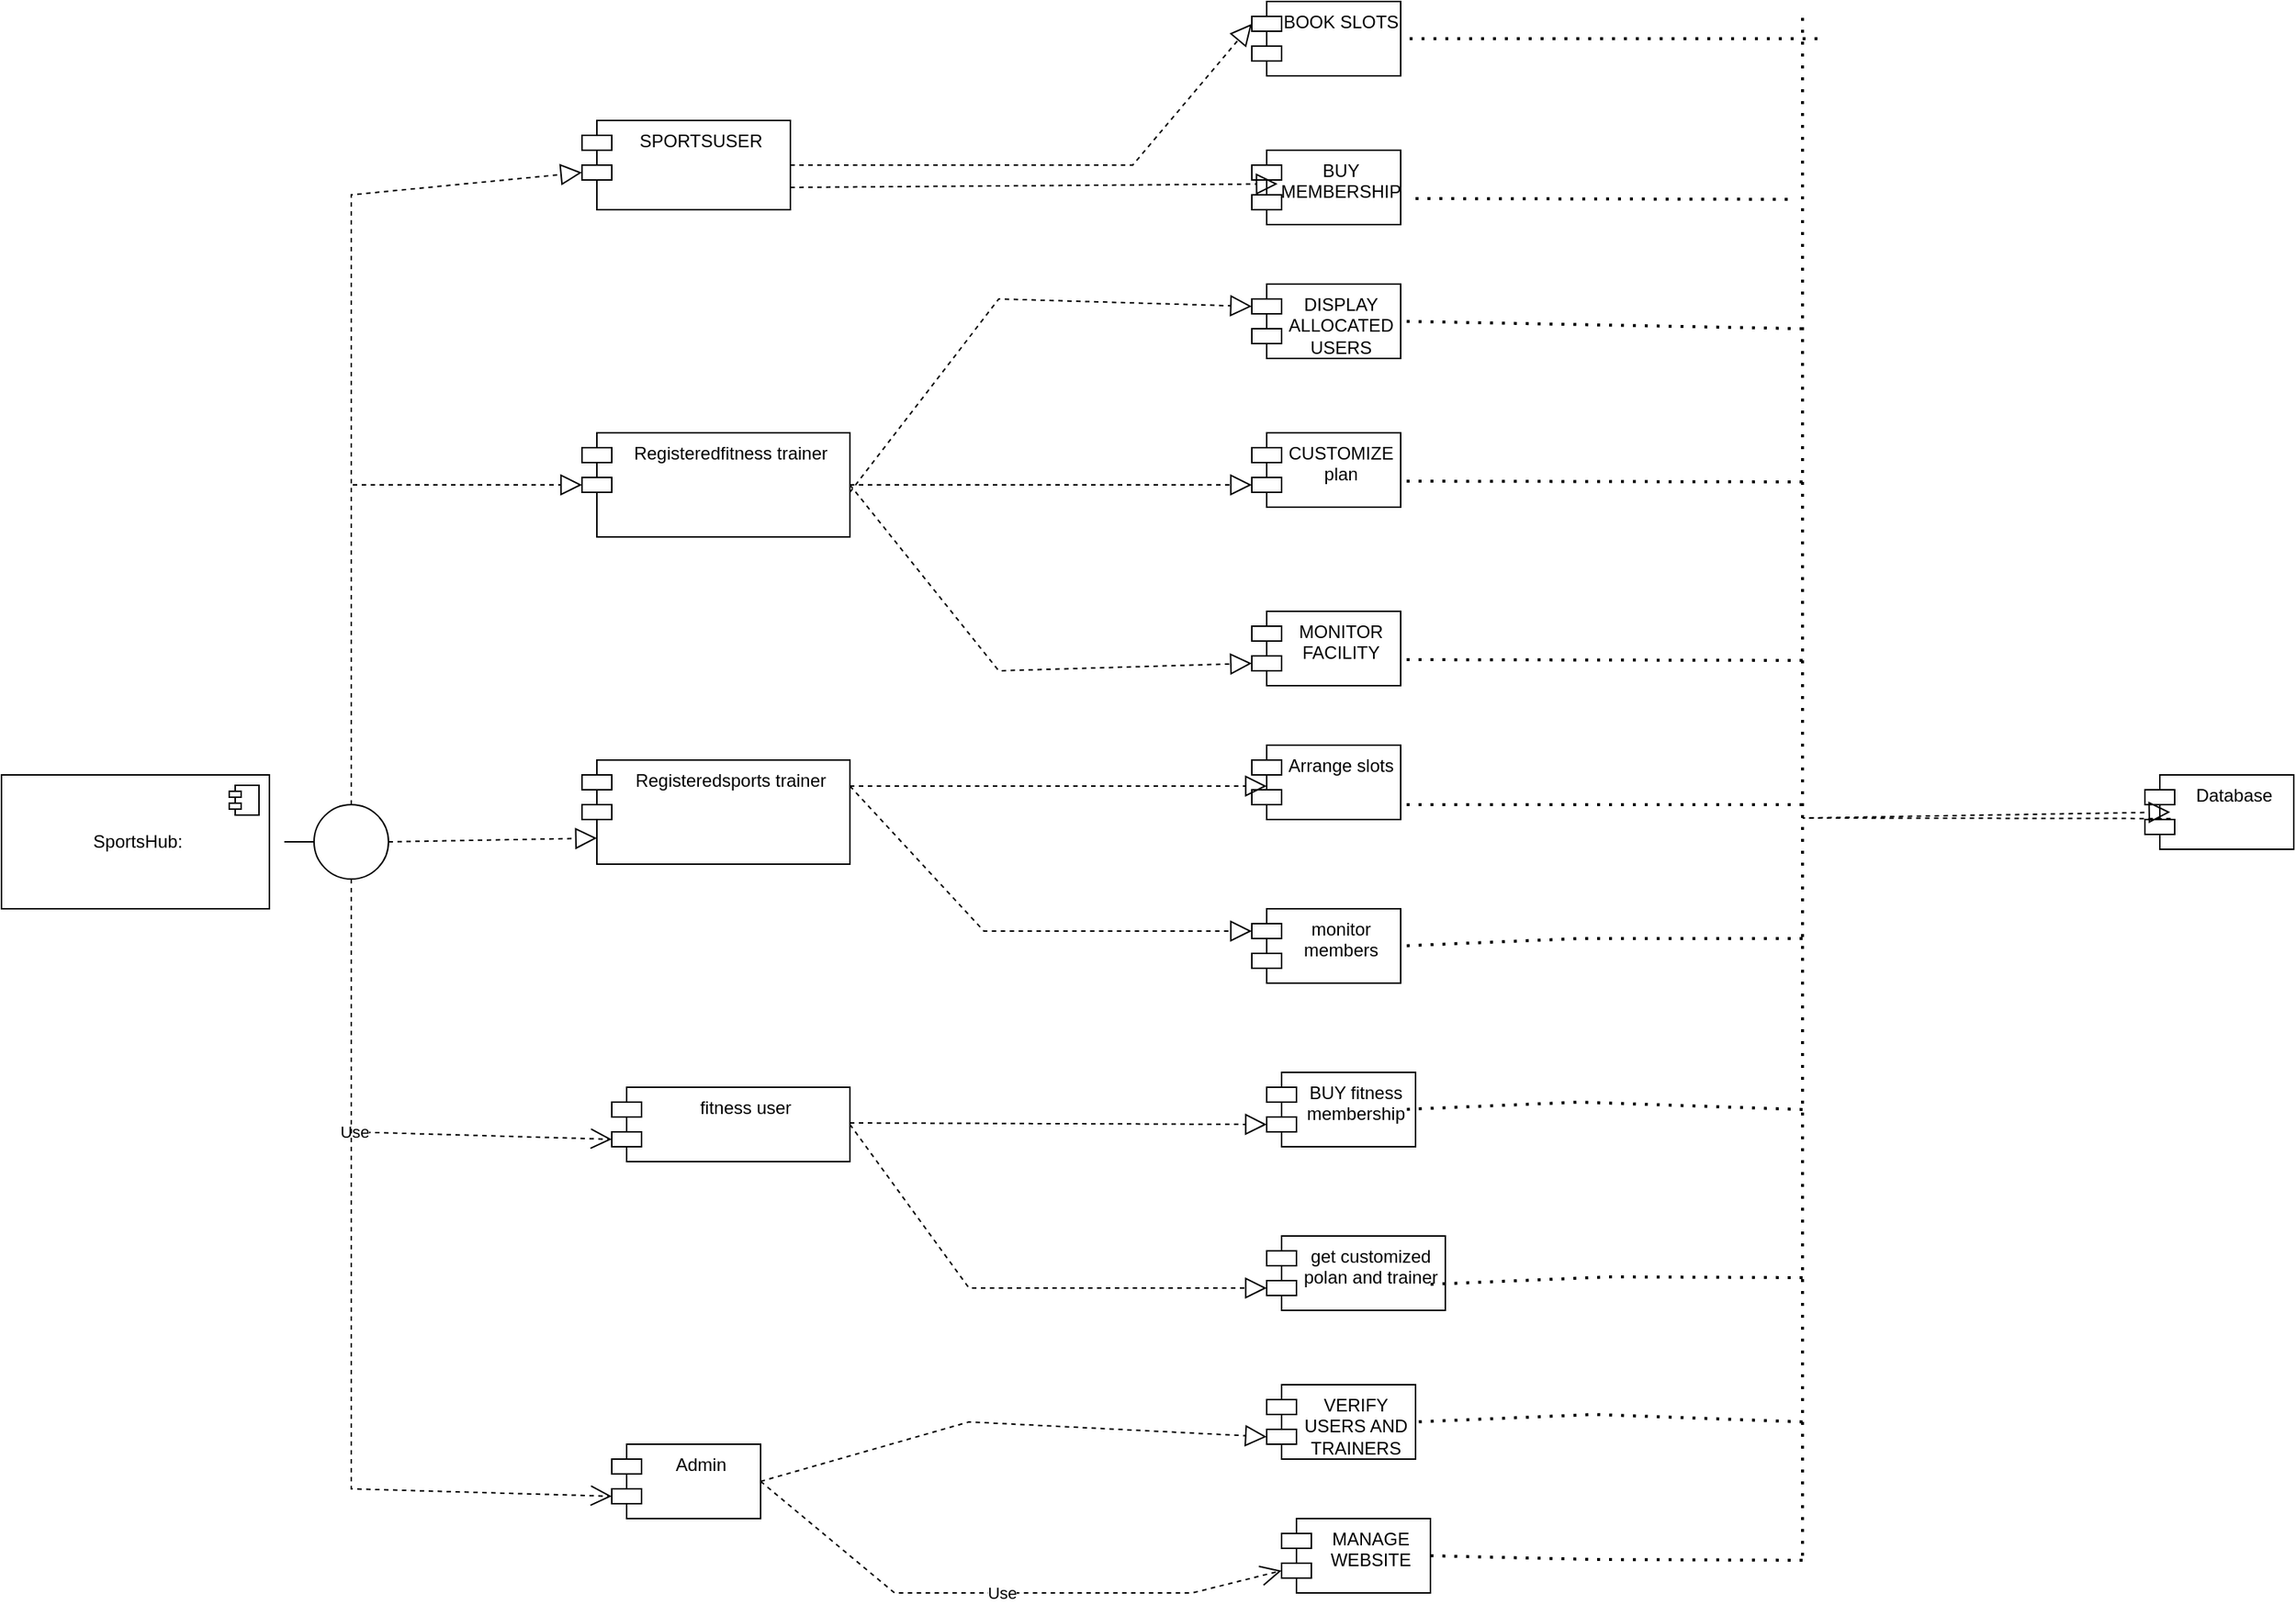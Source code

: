 <mxfile version="21.6.5" type="device">
  <diagram name="Page-1" id="zRds7ZYiZz9k-6JuOCyM">
    <mxGraphModel dx="1446" dy="710" grid="1" gridSize="10" guides="1" tooltips="1" connect="1" arrows="1" fold="1" page="1" pageScale="1" pageWidth="4681" pageHeight="3300" math="0" shadow="0">
      <root>
        <mxCell id="0" />
        <mxCell id="1" parent="0" />
        <mxCell id="XRiAmYlJoA9SLsXIZCaJ-3" value="&amp;nbsp;SportsHub:" style="html=1;dropTarget=0;whiteSpace=wrap;" parent="1" vertex="1">
          <mxGeometry y="600" width="180" height="90" as="geometry" />
        </mxCell>
        <mxCell id="XRiAmYlJoA9SLsXIZCaJ-4" value="" style="shape=module;jettyWidth=8;jettyHeight=4;" parent="XRiAmYlJoA9SLsXIZCaJ-3" vertex="1">
          <mxGeometry x="1" width="20" height="20" relative="1" as="geometry">
            <mxPoint x="-27" y="7" as="offset" />
          </mxGeometry>
        </mxCell>
        <mxCell id="XRiAmYlJoA9SLsXIZCaJ-5" value="SPORTSUSER" style="shape=module;align=left;spacingLeft=20;align=center;verticalAlign=top;whiteSpace=wrap;html=1;" parent="1" vertex="1">
          <mxGeometry x="390" y="160" width="140" height="60" as="geometry" />
        </mxCell>
        <mxCell id="XRiAmYlJoA9SLsXIZCaJ-6" value="Registeredfitness trainer" style="shape=module;align=left;spacingLeft=20;align=center;verticalAlign=top;whiteSpace=wrap;html=1;" parent="1" vertex="1">
          <mxGeometry x="390" y="370" width="180" height="70" as="geometry" />
        </mxCell>
        <mxCell id="XRiAmYlJoA9SLsXIZCaJ-7" value="fitness user" style="shape=module;align=left;spacingLeft=20;align=center;verticalAlign=top;whiteSpace=wrap;html=1;" parent="1" vertex="1">
          <mxGeometry x="410" y="810" width="160" height="50" as="geometry" />
        </mxCell>
        <mxCell id="XRiAmYlJoA9SLsXIZCaJ-11" value="BUY MEMBERSHIP" style="shape=module;align=left;spacingLeft=20;align=center;verticalAlign=top;whiteSpace=wrap;html=1;" parent="1" vertex="1">
          <mxGeometry x="840" y="180" width="100" height="50" as="geometry" />
        </mxCell>
        <mxCell id="XRiAmYlJoA9SLsXIZCaJ-12" value="DISPLAY&lt;br&gt;ALLOCATED USERS" style="shape=module;align=left;spacingLeft=20;align=center;verticalAlign=top;whiteSpace=wrap;html=1;" parent="1" vertex="1">
          <mxGeometry x="840" y="270" width="100" height="50" as="geometry" />
        </mxCell>
        <mxCell id="XRiAmYlJoA9SLsXIZCaJ-13" value="CUSTOMIZE plan" style="shape=module;align=left;spacingLeft=20;align=center;verticalAlign=top;whiteSpace=wrap;html=1;" parent="1" vertex="1">
          <mxGeometry x="840" y="370" width="100" height="50" as="geometry" />
        </mxCell>
        <mxCell id="XRiAmYlJoA9SLsXIZCaJ-18" value="Database" style="shape=module;align=left;spacingLeft=20;align=center;verticalAlign=top;whiteSpace=wrap;html=1;" parent="1" vertex="1">
          <mxGeometry x="1440" y="600" width="100" height="50" as="geometry" />
        </mxCell>
        <mxCell id="XRiAmYlJoA9SLsXIZCaJ-21" value="BOOK SLOTS" style="shape=module;align=left;spacingLeft=20;align=center;verticalAlign=top;whiteSpace=wrap;html=1;" parent="1" vertex="1">
          <mxGeometry x="840" y="80" width="100" height="50" as="geometry" />
        </mxCell>
        <mxCell id="XRiAmYlJoA9SLsXIZCaJ-26" value="MONITOR FACILITY" style="shape=module;align=left;spacingLeft=20;align=center;verticalAlign=top;whiteSpace=wrap;html=1;" parent="1" vertex="1">
          <mxGeometry x="840" y="490" width="100" height="50" as="geometry" />
        </mxCell>
        <mxCell id="XRiAmYlJoA9SLsXIZCaJ-28" value="MANAGE WEBSITE" style="shape=module;align=left;spacingLeft=20;align=center;verticalAlign=top;whiteSpace=wrap;html=1;" parent="1" vertex="1">
          <mxGeometry x="860" y="1100" width="100" height="50" as="geometry" />
        </mxCell>
        <mxCell id="XRiAmYlJoA9SLsXIZCaJ-30" value="Admin" style="shape=module;align=left;spacingLeft=20;align=center;verticalAlign=top;whiteSpace=wrap;html=1;" parent="1" vertex="1">
          <mxGeometry x="410" y="1050" width="100" height="50" as="geometry" />
        </mxCell>
        <mxCell id="W-olzOlRu0JeUc6V83ey-1" value="" style="ellipse;whiteSpace=wrap;html=1;aspect=fixed;" parent="1" vertex="1">
          <mxGeometry x="210" y="620" width="50" height="50" as="geometry" />
        </mxCell>
        <mxCell id="W-olzOlRu0JeUc6V83ey-9" value="Use" style="endArrow=open;endSize=12;dashed=1;html=1;rounded=0;entryX=0;entryY=0;entryDx=0;entryDy=35;entryPerimeter=0;exitX=1;exitY=0.5;exitDx=0;exitDy=0;" parent="1" source="XRiAmYlJoA9SLsXIZCaJ-30" target="XRiAmYlJoA9SLsXIZCaJ-28" edge="1">
          <mxGeometry width="160" relative="1" as="geometry">
            <mxPoint x="520" y="1125" as="sourcePoint" />
            <mxPoint x="780" y="1160" as="targetPoint" />
            <Array as="points">
              <mxPoint x="600" y="1150" />
              <mxPoint x="800" y="1150" />
            </Array>
          </mxGeometry>
        </mxCell>
        <mxCell id="W-olzOlRu0JeUc6V83ey-12" value="Registeredsports trainer" style="shape=module;align=left;spacingLeft=20;align=center;verticalAlign=top;whiteSpace=wrap;html=1;" parent="1" vertex="1">
          <mxGeometry x="390" y="590" width="180" height="70" as="geometry" />
        </mxCell>
        <mxCell id="W-olzOlRu0JeUc6V83ey-15" value="Use" style="endArrow=open;endSize=12;dashed=1;html=1;rounded=0;exitX=0.5;exitY=1;exitDx=0;exitDy=0;entryX=0;entryY=0;entryDx=0;entryDy=35;entryPerimeter=0;" parent="1" source="W-olzOlRu0JeUc6V83ey-1" target="XRiAmYlJoA9SLsXIZCaJ-7" edge="1">
          <mxGeometry width="160" relative="1" as="geometry">
            <mxPoint x="310" y="440" as="sourcePoint" />
            <mxPoint x="470" y="440" as="targetPoint" />
            <Array as="points">
              <mxPoint x="235" y="840" />
            </Array>
          </mxGeometry>
        </mxCell>
        <mxCell id="W-olzOlRu0JeUc6V83ey-16" value="" style="endArrow=open;endSize=12;dashed=1;html=1;rounded=0;exitX=0.5;exitY=1;exitDx=0;exitDy=0;entryX=0;entryY=0;entryDx=0;entryDy=35;entryPerimeter=0;" parent="1" source="W-olzOlRu0JeUc6V83ey-1" target="XRiAmYlJoA9SLsXIZCaJ-30" edge="1">
          <mxGeometry width="160" relative="1" as="geometry">
            <mxPoint x="310" y="440" as="sourcePoint" />
            <mxPoint x="470" y="440" as="targetPoint" />
            <Array as="points">
              <mxPoint x="235" y="1080" />
            </Array>
          </mxGeometry>
        </mxCell>
        <mxCell id="W-olzOlRu0JeUc6V83ey-20" value="" style="endArrow=block;dashed=1;endFill=0;endSize=12;html=1;rounded=0;exitX=0.5;exitY=0;exitDx=0;exitDy=0;entryX=0;entryY=0;entryDx=0;entryDy=35;entryPerimeter=0;" parent="1" source="W-olzOlRu0JeUc6V83ey-1" target="XRiAmYlJoA9SLsXIZCaJ-5" edge="1">
          <mxGeometry width="160" relative="1" as="geometry">
            <mxPoint x="310" y="440" as="sourcePoint" />
            <mxPoint x="470" y="440" as="targetPoint" />
            <Array as="points">
              <mxPoint x="235" y="210" />
            </Array>
          </mxGeometry>
        </mxCell>
        <mxCell id="W-olzOlRu0JeUc6V83ey-21" value="" style="endArrow=block;dashed=1;endFill=0;endSize=12;html=1;rounded=0;exitX=0.5;exitY=0;exitDx=0;exitDy=0;entryX=0;entryY=0;entryDx=0;entryDy=35;entryPerimeter=0;" parent="1" source="W-olzOlRu0JeUc6V83ey-1" target="XRiAmYlJoA9SLsXIZCaJ-6" edge="1">
          <mxGeometry width="160" relative="1" as="geometry">
            <mxPoint x="310" y="440" as="sourcePoint" />
            <mxPoint x="470" y="440" as="targetPoint" />
            <Array as="points">
              <mxPoint x="235" y="405" />
            </Array>
          </mxGeometry>
        </mxCell>
        <mxCell id="W-olzOlRu0JeUc6V83ey-22" value="" style="endArrow=block;dashed=1;endFill=0;endSize=12;html=1;rounded=0;exitX=1;exitY=0.5;exitDx=0;exitDy=0;entryX=0;entryY=0.75;entryDx=10;entryDy=0;entryPerimeter=0;" parent="1" source="W-olzOlRu0JeUc6V83ey-1" target="W-olzOlRu0JeUc6V83ey-12" edge="1">
          <mxGeometry width="160" relative="1" as="geometry">
            <mxPoint x="310" y="440" as="sourcePoint" />
            <mxPoint x="470" y="440" as="targetPoint" />
            <Array as="points" />
          </mxGeometry>
        </mxCell>
        <mxCell id="W-olzOlRu0JeUc6V83ey-23" value="monitor members" style="shape=module;align=left;spacingLeft=20;align=center;verticalAlign=top;whiteSpace=wrap;html=1;" parent="1" vertex="1">
          <mxGeometry x="840" y="690" width="100" height="50" as="geometry" />
        </mxCell>
        <mxCell id="W-olzOlRu0JeUc6V83ey-24" value="Arrange slots" style="shape=module;align=left;spacingLeft=20;align=center;verticalAlign=top;whiteSpace=wrap;html=1;" parent="1" vertex="1">
          <mxGeometry x="840" y="580" width="100" height="50" as="geometry" />
        </mxCell>
        <mxCell id="W-olzOlRu0JeUc6V83ey-25" value="VERIFY USERS AND TRAINERS" style="shape=module;align=left;spacingLeft=20;align=center;verticalAlign=top;whiteSpace=wrap;html=1;" parent="1" vertex="1">
          <mxGeometry x="850" y="1010" width="100" height="50" as="geometry" />
        </mxCell>
        <mxCell id="W-olzOlRu0JeUc6V83ey-26" value="" style="endArrow=block;dashed=1;endFill=0;endSize=12;html=1;rounded=0;entryX=0;entryY=0;entryDx=0;entryDy=35;entryPerimeter=0;exitX=1;exitY=0.5;exitDx=0;exitDy=0;" parent="1" source="XRiAmYlJoA9SLsXIZCaJ-6" target="XRiAmYlJoA9SLsXIZCaJ-13" edge="1">
          <mxGeometry width="160" relative="1" as="geometry">
            <mxPoint x="590" y="404" as="sourcePoint" />
            <mxPoint x="750" y="404" as="targetPoint" />
          </mxGeometry>
        </mxCell>
        <mxCell id="W-olzOlRu0JeUc6V83ey-27" value="" style="endArrow=block;dashed=1;endFill=0;endSize=12;html=1;rounded=0;entryX=0;entryY=0;entryDx=0;entryDy=15;entryPerimeter=0;" parent="1" target="XRiAmYlJoA9SLsXIZCaJ-12" edge="1">
          <mxGeometry width="160" relative="1" as="geometry">
            <mxPoint x="570" y="410" as="sourcePoint" />
            <mxPoint x="850" y="415" as="targetPoint" />
            <Array as="points">
              <mxPoint x="670" y="280" />
            </Array>
          </mxGeometry>
        </mxCell>
        <mxCell id="W-olzOlRu0JeUc6V83ey-28" value="" style="endArrow=block;dashed=1;endFill=0;endSize=12;html=1;rounded=0;entryX=0;entryY=0;entryDx=0;entryDy=15;entryPerimeter=0;exitX=1;exitY=0.5;exitDx=0;exitDy=0;" parent="1" source="XRiAmYlJoA9SLsXIZCaJ-5" target="XRiAmYlJoA9SLsXIZCaJ-21" edge="1">
          <mxGeometry width="160" relative="1" as="geometry">
            <mxPoint x="530" y="189" as="sourcePoint" />
            <mxPoint x="800" y="189" as="targetPoint" />
            <Array as="points">
              <mxPoint x="760" y="190" />
            </Array>
          </mxGeometry>
        </mxCell>
        <mxCell id="W-olzOlRu0JeUc6V83ey-30" value="" style="endArrow=block;dashed=1;endFill=0;endSize=12;html=1;rounded=0;entryX=0;entryY=0;entryDx=0;entryDy=35;entryPerimeter=0;exitX=1;exitY=0.5;exitDx=0;exitDy=0;" parent="1" source="XRiAmYlJoA9SLsXIZCaJ-6" target="XRiAmYlJoA9SLsXIZCaJ-26" edge="1">
          <mxGeometry width="160" relative="1" as="geometry">
            <mxPoint x="610" y="445" as="sourcePoint" />
            <mxPoint x="880" y="445" as="targetPoint" />
            <Array as="points">
              <mxPoint x="670" y="530" />
            </Array>
          </mxGeometry>
        </mxCell>
        <mxCell id="W-olzOlRu0JeUc6V83ey-31" value="" style="endArrow=block;dashed=1;endFill=0;endSize=12;html=1;rounded=0;entryX=0.1;entryY=0.55;entryDx=0;entryDy=0;entryPerimeter=0;exitX=1;exitY=0.25;exitDx=0;exitDy=0;" parent="1" source="W-olzOlRu0JeUc6V83ey-12" target="W-olzOlRu0JeUc6V83ey-24" edge="1">
          <mxGeometry width="160" relative="1" as="geometry">
            <mxPoint x="620" y="455" as="sourcePoint" />
            <mxPoint x="890" y="455" as="targetPoint" />
            <Array as="points" />
          </mxGeometry>
        </mxCell>
        <mxCell id="W-olzOlRu0JeUc6V83ey-32" value="" style="endArrow=block;dashed=1;endFill=0;endSize=12;html=1;rounded=0;exitX=1;exitY=0.25;exitDx=0;exitDy=0;" parent="1" source="W-olzOlRu0JeUc6V83ey-12" edge="1">
          <mxGeometry width="160" relative="1" as="geometry">
            <mxPoint x="630" y="465" as="sourcePoint" />
            <mxPoint x="840" y="705" as="targetPoint" />
            <Array as="points">
              <mxPoint x="660" y="705" />
            </Array>
          </mxGeometry>
        </mxCell>
        <mxCell id="W-olzOlRu0JeUc6V83ey-33" value="" style="endArrow=block;dashed=1;endFill=0;endSize=12;html=1;rounded=0;entryX=0.173;entryY=0.453;entryDx=0;entryDy=0;entryPerimeter=0;exitX=1;exitY=0.75;exitDx=0;exitDy=0;" parent="1" source="XRiAmYlJoA9SLsXIZCaJ-5" target="XRiAmYlJoA9SLsXIZCaJ-11" edge="1">
          <mxGeometry width="160" relative="1" as="geometry">
            <mxPoint x="530" y="190" as="sourcePoint" />
            <mxPoint x="810" y="195" as="targetPoint" />
            <Array as="points" />
          </mxGeometry>
        </mxCell>
        <mxCell id="W-olzOlRu0JeUc6V83ey-36" value="get customized polan and trainer" style="shape=module;align=left;spacingLeft=20;align=center;verticalAlign=top;whiteSpace=wrap;html=1;" parent="1" vertex="1">
          <mxGeometry x="850" y="910" width="120" height="50" as="geometry" />
        </mxCell>
        <mxCell id="W-olzOlRu0JeUc6V83ey-37" value="BUY fitness membership" style="shape=module;align=left;spacingLeft=20;align=center;verticalAlign=top;whiteSpace=wrap;html=1;" parent="1" vertex="1">
          <mxGeometry x="850" y="800" width="100" height="50" as="geometry" />
        </mxCell>
        <mxCell id="W-olzOlRu0JeUc6V83ey-38" value="" style="endArrow=block;dashed=1;endFill=0;endSize=12;html=1;rounded=0;entryX=0;entryY=0;entryDx=0;entryDy=35;entryPerimeter=0;" parent="1" target="W-olzOlRu0JeUc6V83ey-37" edge="1">
          <mxGeometry width="160" relative="1" as="geometry">
            <mxPoint x="570" y="834" as="sourcePoint" />
            <mxPoint x="730" y="834" as="targetPoint" />
          </mxGeometry>
        </mxCell>
        <mxCell id="W-olzOlRu0JeUc6V83ey-40" value="" style="endArrow=block;dashed=1;endFill=0;endSize=12;html=1;rounded=0;entryX=0;entryY=0;entryDx=0;entryDy=35;entryPerimeter=0;exitX=1;exitY=0.5;exitDx=0;exitDy=0;" parent="1" source="XRiAmYlJoA9SLsXIZCaJ-7" target="W-olzOlRu0JeUc6V83ey-36" edge="1">
          <mxGeometry width="160" relative="1" as="geometry">
            <mxPoint x="590" y="840" as="sourcePoint" />
            <mxPoint x="860" y="845" as="targetPoint" />
            <Array as="points">
              <mxPoint x="650" y="945" />
            </Array>
          </mxGeometry>
        </mxCell>
        <mxCell id="W-olzOlRu0JeUc6V83ey-41" value="" style="endArrow=block;dashed=1;endFill=0;endSize=12;html=1;rounded=0;entryX=0;entryY=0;entryDx=0;entryDy=35;entryPerimeter=0;exitX=1;exitY=0.5;exitDx=0;exitDy=0;" parent="1" source="XRiAmYlJoA9SLsXIZCaJ-30" target="W-olzOlRu0JeUc6V83ey-25" edge="1">
          <mxGeometry width="160" relative="1" as="geometry">
            <mxPoint x="580" y="845" as="sourcePoint" />
            <mxPoint x="860" y="955" as="targetPoint" />
            <Array as="points">
              <mxPoint x="650" y="1035" />
            </Array>
          </mxGeometry>
        </mxCell>
        <mxCell id="W-olzOlRu0JeUc6V83ey-43" value="" style="endArrow=none;dashed=1;html=1;dashPattern=1 3;strokeWidth=2;rounded=0;" parent="1" edge="1">
          <mxGeometry width="50" height="50" relative="1" as="geometry">
            <mxPoint x="1210" y="1125" as="sourcePoint" />
            <mxPoint x="1210" y="90" as="targetPoint" />
            <Array as="points">
              <mxPoint x="1210" y="645" />
            </Array>
          </mxGeometry>
        </mxCell>
        <mxCell id="W-olzOlRu0JeUc6V83ey-44" value="" style="endArrow=none;dashed=1;html=1;dashPattern=1 3;strokeWidth=2;rounded=0;entryX=1;entryY=0.5;entryDx=0;entryDy=0;" parent="1" target="XRiAmYlJoA9SLsXIZCaJ-21" edge="1">
          <mxGeometry width="50" height="50" relative="1" as="geometry">
            <mxPoint x="1220" y="105" as="sourcePoint" />
            <mxPoint x="820" y="420" as="targetPoint" />
          </mxGeometry>
        </mxCell>
        <mxCell id="W-olzOlRu0JeUc6V83ey-47" value="" style="endArrow=none;dashed=1;html=1;dashPattern=1 3;strokeWidth=2;rounded=0;entryX=1;entryY=0.5;entryDx=0;entryDy=0;" parent="1" edge="1">
          <mxGeometry width="50" height="50" relative="1" as="geometry">
            <mxPoint x="1210" y="620" as="sourcePoint" />
            <mxPoint x="940" y="620" as="targetPoint" />
          </mxGeometry>
        </mxCell>
        <mxCell id="W-olzOlRu0JeUc6V83ey-48" value="" style="endArrow=none;dashed=1;html=1;dashPattern=1 3;strokeWidth=2;rounded=0;entryX=1;entryY=0.5;entryDx=0;entryDy=0;" parent="1" edge="1">
          <mxGeometry width="50" height="50" relative="1" as="geometry">
            <mxPoint x="1210" y="523" as="sourcePoint" />
            <mxPoint x="940" y="522.5" as="targetPoint" />
          </mxGeometry>
        </mxCell>
        <mxCell id="W-olzOlRu0JeUc6V83ey-49" value="" style="endArrow=none;dashed=1;html=1;dashPattern=1 3;strokeWidth=2;rounded=0;entryX=1;entryY=0.5;entryDx=0;entryDy=0;" parent="1" edge="1">
          <mxGeometry width="50" height="50" relative="1" as="geometry">
            <mxPoint x="1210" y="403" as="sourcePoint" />
            <mxPoint x="940" y="402.5" as="targetPoint" />
          </mxGeometry>
        </mxCell>
        <mxCell id="W-olzOlRu0JeUc6V83ey-51" value="" style="endArrow=none;dashed=1;html=1;dashPattern=1 3;strokeWidth=2;rounded=0;entryX=1;entryY=0.5;entryDx=0;entryDy=0;" parent="1" edge="1">
          <mxGeometry width="50" height="50" relative="1" as="geometry">
            <mxPoint x="1210" y="300" as="sourcePoint" />
            <mxPoint x="940" y="295" as="targetPoint" />
          </mxGeometry>
        </mxCell>
        <mxCell id="W-olzOlRu0JeUc6V83ey-52" value="" style="endArrow=none;dashed=1;html=1;dashPattern=1 3;strokeWidth=2;rounded=0;entryX=1;entryY=0.5;entryDx=0;entryDy=0;" parent="1" edge="1">
          <mxGeometry width="50" height="50" relative="1" as="geometry">
            <mxPoint x="1200" y="213" as="sourcePoint" />
            <mxPoint x="950" y="212.5" as="targetPoint" />
          </mxGeometry>
        </mxCell>
        <mxCell id="W-olzOlRu0JeUc6V83ey-53" value="" style="endArrow=none;dashed=1;html=1;dashPattern=1 3;strokeWidth=2;rounded=0;entryX=1;entryY=0.5;entryDx=0;entryDy=0;" parent="1" edge="1">
          <mxGeometry width="50" height="50" relative="1" as="geometry">
            <mxPoint x="1210" y="1035" as="sourcePoint" />
            <mxPoint x="950" y="1035" as="targetPoint" />
            <Array as="points">
              <mxPoint x="1070" y="1030" />
            </Array>
          </mxGeometry>
        </mxCell>
        <mxCell id="W-olzOlRu0JeUc6V83ey-54" value="" style="endArrow=none;dashed=1;html=1;dashPattern=1 3;strokeWidth=2;rounded=0;entryX=1;entryY=0.5;entryDx=0;entryDy=0;" parent="1" edge="1">
          <mxGeometry width="50" height="50" relative="1" as="geometry">
            <mxPoint x="1210" y="938" as="sourcePoint" />
            <mxPoint x="960" y="942.5" as="targetPoint" />
            <Array as="points">
              <mxPoint x="1080" y="937.5" />
            </Array>
          </mxGeometry>
        </mxCell>
        <mxCell id="W-olzOlRu0JeUc6V83ey-55" value="" style="endArrow=none;dashed=1;html=1;dashPattern=1 3;strokeWidth=2;rounded=0;entryX=1;entryY=0.5;entryDx=0;entryDy=0;" parent="1" edge="1">
          <mxGeometry width="50" height="50" relative="1" as="geometry">
            <mxPoint x="1210" y="825" as="sourcePoint" />
            <mxPoint x="940" y="825" as="targetPoint" />
            <Array as="points">
              <mxPoint x="1060" y="820" />
            </Array>
          </mxGeometry>
        </mxCell>
        <mxCell id="W-olzOlRu0JeUc6V83ey-57" value="" style="endArrow=none;dashed=1;html=1;dashPattern=1 3;strokeWidth=2;rounded=0;entryX=1;entryY=0.5;entryDx=0;entryDy=0;" parent="1" edge="1">
          <mxGeometry width="50" height="50" relative="1" as="geometry">
            <mxPoint x="1210" y="710" as="sourcePoint" />
            <mxPoint x="940" y="715" as="targetPoint" />
            <Array as="points">
              <mxPoint x="1060" y="710" />
            </Array>
          </mxGeometry>
        </mxCell>
        <mxCell id="W-olzOlRu0JeUc6V83ey-58" value="" style="endArrow=block;dashed=1;endFill=0;endSize=12;html=1;rounded=0;exitX=0.173;exitY=0.587;exitDx=0;exitDy=0;exitPerimeter=0;" parent="1" source="XRiAmYlJoA9SLsXIZCaJ-18" edge="1">
          <mxGeometry width="160" relative="1" as="geometry">
            <mxPoint x="720" y="440" as="sourcePoint" />
            <mxPoint x="1457" y="625" as="targetPoint" />
            <Array as="points">
              <mxPoint x="1210" y="629" />
            </Array>
          </mxGeometry>
        </mxCell>
        <mxCell id="W-olzOlRu0JeUc6V83ey-61" value="" style="endArrow=none;dashed=1;html=1;dashPattern=1 3;strokeWidth=2;rounded=0;entryX=1;entryY=0.5;entryDx=0;entryDy=0;" parent="1" target="XRiAmYlJoA9SLsXIZCaJ-28" edge="1">
          <mxGeometry width="50" height="50" relative="1" as="geometry">
            <mxPoint x="1210" y="1128" as="sourcePoint" />
            <mxPoint x="950" y="1132.5" as="targetPoint" />
            <Array as="points">
              <mxPoint x="1070" y="1127.5" />
            </Array>
          </mxGeometry>
        </mxCell>
        <mxCell id="W-olzOlRu0JeUc6V83ey-62" value="" style="line;strokeWidth=1;fillColor=none;align=left;verticalAlign=middle;spacingTop=-1;spacingLeft=3;spacingRight=3;rotatable=0;labelPosition=right;points=[];portConstraint=eastwest;strokeColor=inherit;" parent="1" vertex="1">
          <mxGeometry x="190" y="565" width="20" height="160" as="geometry" />
        </mxCell>
      </root>
    </mxGraphModel>
  </diagram>
</mxfile>
